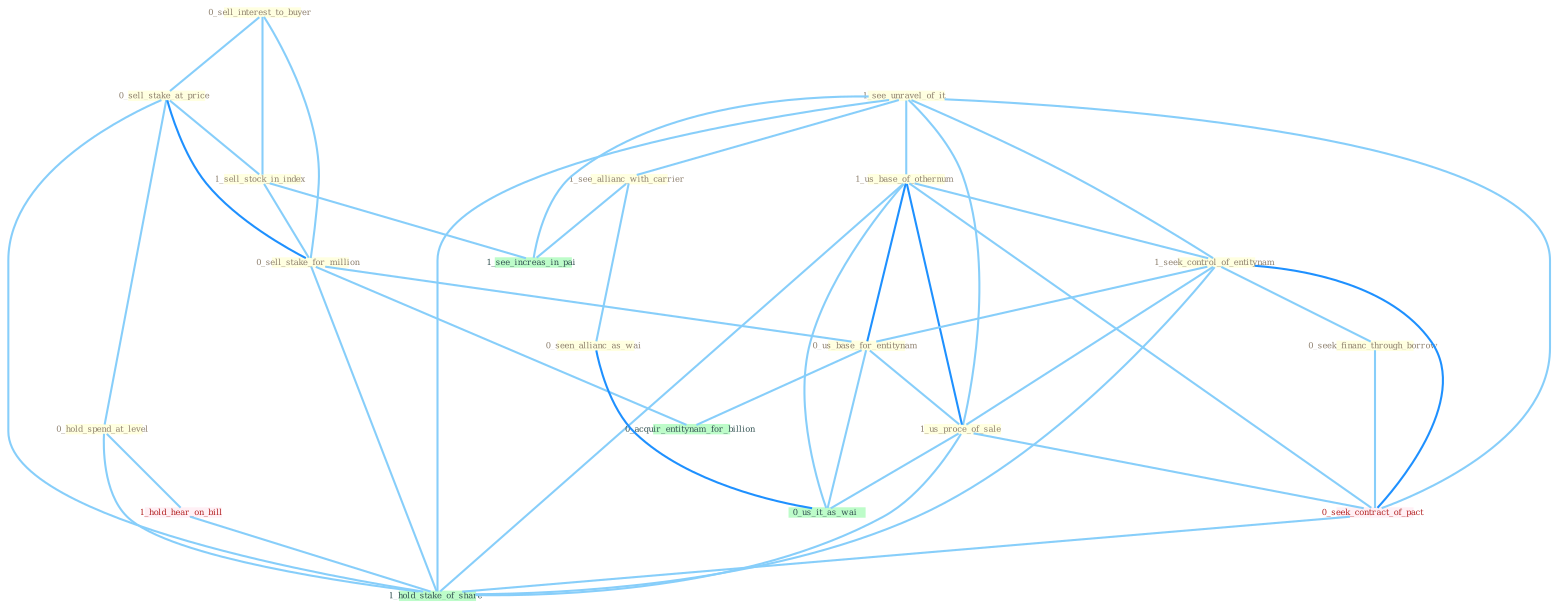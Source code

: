 Graph G{ 
    node
    [shape=polygon,style=filled,width=.5,height=.06,color="#BDFCC9",fixedsize=true,fontsize=4,
    fontcolor="#2f4f4f"];
    {node
    [color="#ffffe0", fontcolor="#8b7d6b"] "0_sell_interest_to_buyer " "0_sell_stake_at_price " "1_see_unravel_of_it " "1_see_allianc_with_carrier " "1_us_base_of_othernum " "1_sell_stock_in_index " "0_hold_spend_at_level " "0_sell_stake_for_million " "0_seen_allianc_as_wai " "1_seek_control_of_entitynam " "0_us_base_for_entitynam " "1_us_proce_of_sale " "0_seek_financ_through_borrow "}
{node [color="#fff0f5", fontcolor="#b22222"] "0_seek_contract_of_pact " "1_hold_hear_on_bill "}
edge [color="#B0E2FF"];

	"0_sell_interest_to_buyer " -- "0_sell_stake_at_price " [w="1", color="#87cefa" ];
	"0_sell_interest_to_buyer " -- "1_sell_stock_in_index " [w="1", color="#87cefa" ];
	"0_sell_interest_to_buyer " -- "0_sell_stake_for_million " [w="1", color="#87cefa" ];
	"0_sell_stake_at_price " -- "1_sell_stock_in_index " [w="1", color="#87cefa" ];
	"0_sell_stake_at_price " -- "0_hold_spend_at_level " [w="1", color="#87cefa" ];
	"0_sell_stake_at_price " -- "0_sell_stake_for_million " [w="2", color="#1e90ff" , len=0.8];
	"0_sell_stake_at_price " -- "1_hold_stake_of_share " [w="1", color="#87cefa" ];
	"1_see_unravel_of_it " -- "1_see_allianc_with_carrier " [w="1", color="#87cefa" ];
	"1_see_unravel_of_it " -- "1_us_base_of_othernum " [w="1", color="#87cefa" ];
	"1_see_unravel_of_it " -- "1_seek_control_of_entitynam " [w="1", color="#87cefa" ];
	"1_see_unravel_of_it " -- "1_us_proce_of_sale " [w="1", color="#87cefa" ];
	"1_see_unravel_of_it " -- "0_seek_contract_of_pact " [w="1", color="#87cefa" ];
	"1_see_unravel_of_it " -- "1_see_increas_in_pai " [w="1", color="#87cefa" ];
	"1_see_unravel_of_it " -- "1_hold_stake_of_share " [w="1", color="#87cefa" ];
	"1_see_allianc_with_carrier " -- "0_seen_allianc_as_wai " [w="1", color="#87cefa" ];
	"1_see_allianc_with_carrier " -- "1_see_increas_in_pai " [w="1", color="#87cefa" ];
	"1_us_base_of_othernum " -- "1_seek_control_of_entitynam " [w="1", color="#87cefa" ];
	"1_us_base_of_othernum " -- "0_us_base_for_entitynam " [w="2", color="#1e90ff" , len=0.8];
	"1_us_base_of_othernum " -- "1_us_proce_of_sale " [w="2", color="#1e90ff" , len=0.8];
	"1_us_base_of_othernum " -- "0_seek_contract_of_pact " [w="1", color="#87cefa" ];
	"1_us_base_of_othernum " -- "0_us_it_as_wai " [w="1", color="#87cefa" ];
	"1_us_base_of_othernum " -- "1_hold_stake_of_share " [w="1", color="#87cefa" ];
	"1_sell_stock_in_index " -- "0_sell_stake_for_million " [w="1", color="#87cefa" ];
	"1_sell_stock_in_index " -- "1_see_increas_in_pai " [w="1", color="#87cefa" ];
	"0_hold_spend_at_level " -- "1_hold_hear_on_bill " [w="1", color="#87cefa" ];
	"0_hold_spend_at_level " -- "1_hold_stake_of_share " [w="1", color="#87cefa" ];
	"0_sell_stake_for_million " -- "0_us_base_for_entitynam " [w="1", color="#87cefa" ];
	"0_sell_stake_for_million " -- "0_acquir_entitynam_for_billion " [w="1", color="#87cefa" ];
	"0_sell_stake_for_million " -- "1_hold_stake_of_share " [w="1", color="#87cefa" ];
	"0_seen_allianc_as_wai " -- "0_us_it_as_wai " [w="2", color="#1e90ff" , len=0.8];
	"1_seek_control_of_entitynam " -- "0_us_base_for_entitynam " [w="1", color="#87cefa" ];
	"1_seek_control_of_entitynam " -- "1_us_proce_of_sale " [w="1", color="#87cefa" ];
	"1_seek_control_of_entitynam " -- "0_seek_financ_through_borrow " [w="1", color="#87cefa" ];
	"1_seek_control_of_entitynam " -- "0_seek_contract_of_pact " [w="2", color="#1e90ff" , len=0.8];
	"1_seek_control_of_entitynam " -- "1_hold_stake_of_share " [w="1", color="#87cefa" ];
	"0_us_base_for_entitynam " -- "1_us_proce_of_sale " [w="1", color="#87cefa" ];
	"0_us_base_for_entitynam " -- "0_us_it_as_wai " [w="1", color="#87cefa" ];
	"0_us_base_for_entitynam " -- "0_acquir_entitynam_for_billion " [w="1", color="#87cefa" ];
	"1_us_proce_of_sale " -- "0_seek_contract_of_pact " [w="1", color="#87cefa" ];
	"1_us_proce_of_sale " -- "0_us_it_as_wai " [w="1", color="#87cefa" ];
	"1_us_proce_of_sale " -- "1_hold_stake_of_share " [w="1", color="#87cefa" ];
	"0_seek_financ_through_borrow " -- "0_seek_contract_of_pact " [w="1", color="#87cefa" ];
	"0_seek_contract_of_pact " -- "1_hold_stake_of_share " [w="1", color="#87cefa" ];
	"1_hold_hear_on_bill " -- "1_hold_stake_of_share " [w="1", color="#87cefa" ];
}